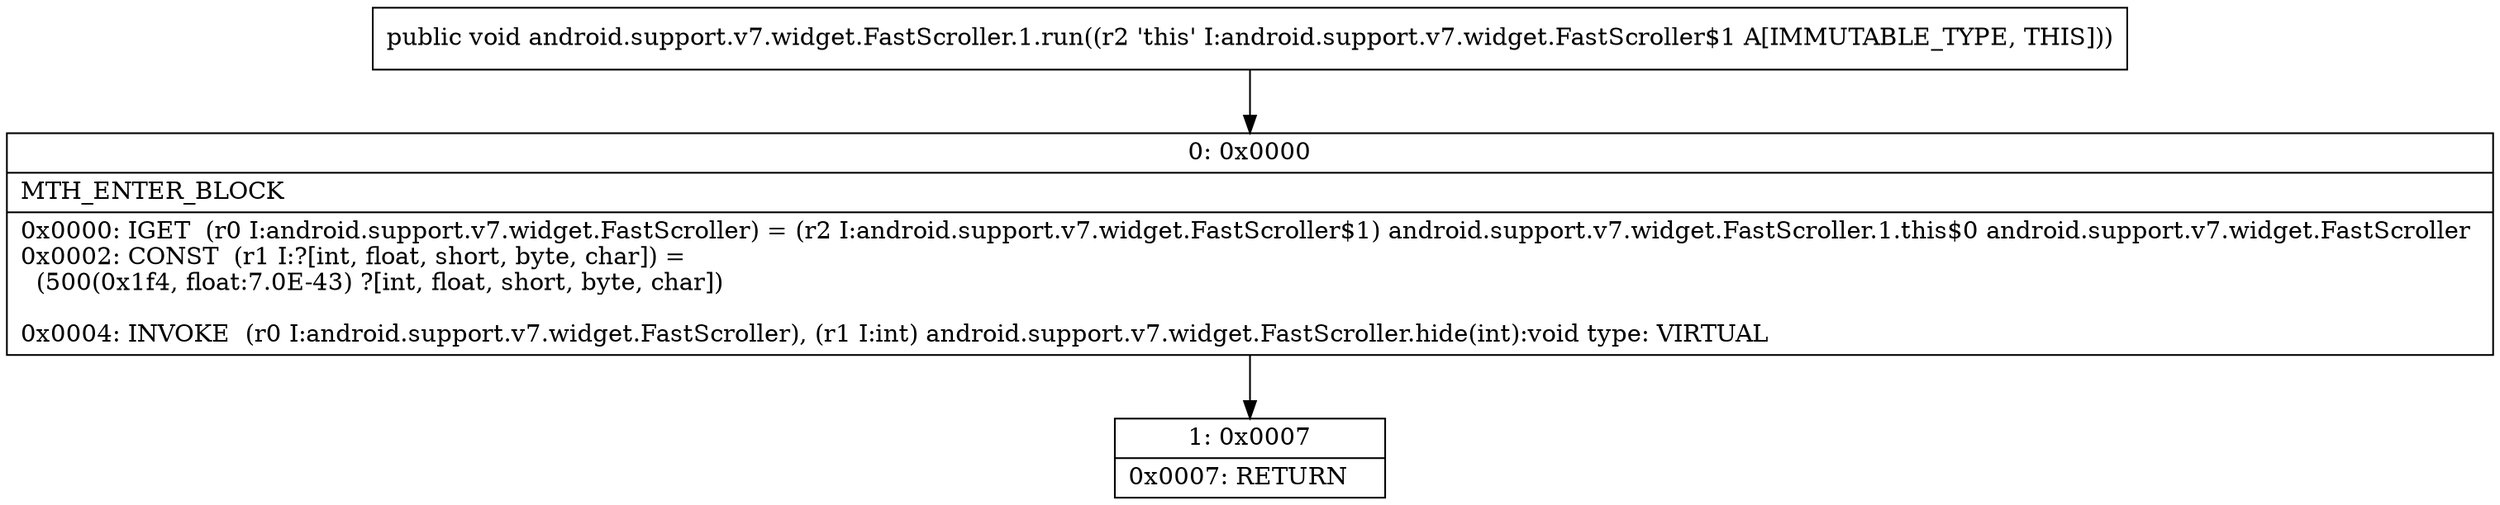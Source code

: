 digraph "CFG forandroid.support.v7.widget.FastScroller.1.run()V" {
Node_0 [shape=record,label="{0\:\ 0x0000|MTH_ENTER_BLOCK\l|0x0000: IGET  (r0 I:android.support.v7.widget.FastScroller) = (r2 I:android.support.v7.widget.FastScroller$1) android.support.v7.widget.FastScroller.1.this$0 android.support.v7.widget.FastScroller \l0x0002: CONST  (r1 I:?[int, float, short, byte, char]) = \l  (500(0x1f4, float:7.0E\-43) ?[int, float, short, byte, char])\l \l0x0004: INVOKE  (r0 I:android.support.v7.widget.FastScroller), (r1 I:int) android.support.v7.widget.FastScroller.hide(int):void type: VIRTUAL \l}"];
Node_1 [shape=record,label="{1\:\ 0x0007|0x0007: RETURN   \l}"];
MethodNode[shape=record,label="{public void android.support.v7.widget.FastScroller.1.run((r2 'this' I:android.support.v7.widget.FastScroller$1 A[IMMUTABLE_TYPE, THIS])) }"];
MethodNode -> Node_0;
Node_0 -> Node_1;
}

